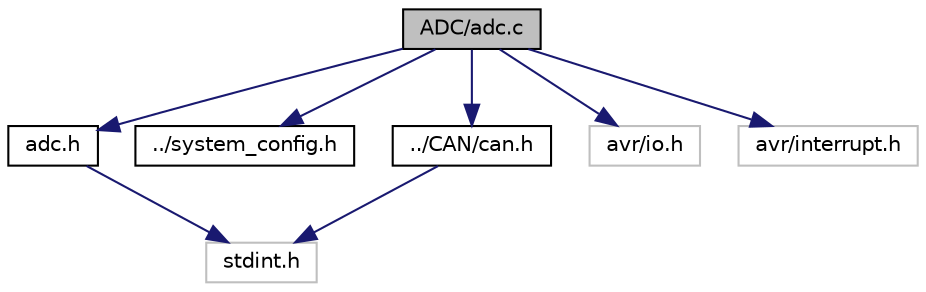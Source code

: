 digraph "ADC/adc.c"
{
 // LATEX_PDF_SIZE
  edge [fontname="Helvetica",fontsize="10",labelfontname="Helvetica",labelfontsize="10"];
  node [fontname="Helvetica",fontsize="10",shape=record];
  Node1 [label="ADC/adc.c",height=0.2,width=0.4,color="black", fillcolor="grey75", style="filled", fontcolor="black",tooltip="Driver for reading from adc. This is given that the adc is setup as xmem, see xmem...."];
  Node1 -> Node2 [color="midnightblue",fontsize="10",style="solid",fontname="Helvetica"];
  Node2 [label="adc.h",height=0.2,width=0.4,color="black", fillcolor="white", style="filled",URL="$adc_8h.html",tooltip="Driver for reading from adc. This is given that the adc is setup as xmem, see xmem...."];
  Node2 -> Node3 [color="midnightblue",fontsize="10",style="solid",fontname="Helvetica"];
  Node3 [label="stdint.h",height=0.2,width=0.4,color="grey75", fillcolor="white", style="filled",tooltip=" "];
  Node1 -> Node4 [color="midnightblue",fontsize="10",style="solid",fontname="Helvetica"];
  Node4 [label="../system_config.h",height=0.2,width=0.4,color="black", fillcolor="white", style="filled",URL="$system__config_8h.html",tooltip="Global configuration for the ATMEGA."];
  Node1 -> Node5 [color="midnightblue",fontsize="10",style="solid",fontname="Helvetica"];
  Node5 [label="../CAN/can.h",height=0.2,width=0.4,color="black", fillcolor="white", style="filled",URL="$can_8h.html",tooltip="Driver for sending and receiving can messages. Requires mcp2515.h."];
  Node5 -> Node3 [color="midnightblue",fontsize="10",style="solid",fontname="Helvetica"];
  Node1 -> Node6 [color="midnightblue",fontsize="10",style="solid",fontname="Helvetica"];
  Node6 [label="avr/io.h",height=0.2,width=0.4,color="grey75", fillcolor="white", style="filled",tooltip=" "];
  Node1 -> Node7 [color="midnightblue",fontsize="10",style="solid",fontname="Helvetica"];
  Node7 [label="avr/interrupt.h",height=0.2,width=0.4,color="grey75", fillcolor="white", style="filled",tooltip=" "];
}
